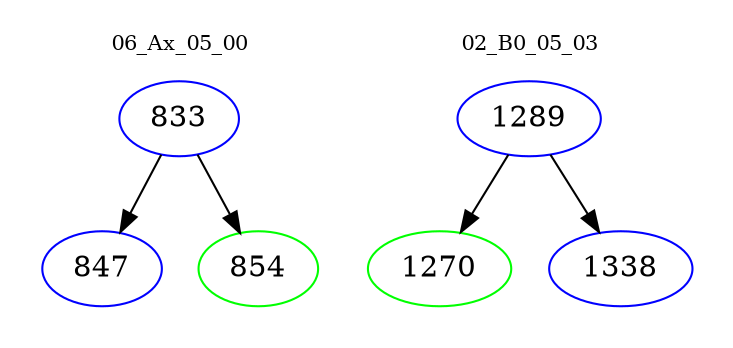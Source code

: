 digraph{
subgraph cluster_0 {
color = white
label = "06_Ax_05_00";
fontsize=10;
T0_833 [label="833", color="blue"]
T0_833 -> T0_847 [color="black"]
T0_847 [label="847", color="blue"]
T0_833 -> T0_854 [color="black"]
T0_854 [label="854", color="green"]
}
subgraph cluster_1 {
color = white
label = "02_B0_05_03";
fontsize=10;
T1_1289 [label="1289", color="blue"]
T1_1289 -> T1_1270 [color="black"]
T1_1270 [label="1270", color="green"]
T1_1289 -> T1_1338 [color="black"]
T1_1338 [label="1338", color="blue"]
}
}

